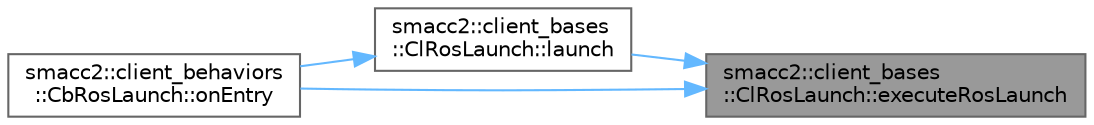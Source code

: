 digraph "smacc2::client_bases::ClRosLaunch::executeRosLaunch"
{
 // LATEX_PDF_SIZE
  bgcolor="transparent";
  edge [fontname=Helvetica,fontsize=10,labelfontname=Helvetica,labelfontsize=10];
  node [fontname=Helvetica,fontsize=10,shape=box,height=0.2,width=0.4];
  rankdir="RL";
  Node1 [label="smacc2::client_bases\l::ClRosLaunch::executeRosLaunch",height=0.2,width=0.4,color="gray40", fillcolor="grey60", style="filled", fontcolor="black",tooltip=" "];
  Node1 -> Node2 [dir="back",color="steelblue1",style="solid"];
  Node2 [label="smacc2::client_bases\l::ClRosLaunch::launch",height=0.2,width=0.4,color="grey40", fillcolor="white", style="filled",URL="$classsmacc2_1_1client__bases_1_1ClRosLaunch.html#ab1556711e46d77a4a78df73dbb33556d",tooltip=" "];
  Node2 -> Node3 [dir="back",color="steelblue1",style="solid"];
  Node3 [label="smacc2::client_behaviors\l::CbRosLaunch::onEntry",height=0.2,width=0.4,color="grey40", fillcolor="white", style="filled",URL="$classsmacc2_1_1client__behaviors_1_1CbRosLaunch.html#aae95c9cde3fac627a2a753ccd3530973",tooltip=" "];
  Node1 -> Node3 [dir="back",color="steelblue1",style="solid"];
}
